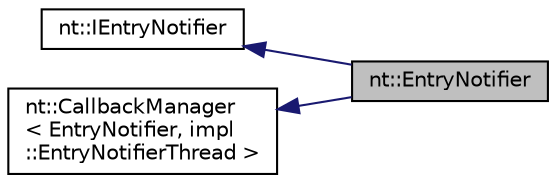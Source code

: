 digraph "nt::EntryNotifier"
{
  edge [fontname="Helvetica",fontsize="10",labelfontname="Helvetica",labelfontsize="10"];
  node [fontname="Helvetica",fontsize="10",shape=record];
  rankdir="LR";
  Node1 [label="nt::EntryNotifier",height=0.2,width=0.4,color="black", fillcolor="grey75", style="filled", fontcolor="black"];
  Node2 -> Node1 [dir="back",color="midnightblue",fontsize="10",style="solid",fontname="Helvetica"];
  Node2 [label="nt::IEntryNotifier",height=0.2,width=0.4,color="black", fillcolor="white", style="filled",URL="$classnt_1_1IEntryNotifier.html"];
  Node3 -> Node1 [dir="back",color="midnightblue",fontsize="10",style="solid",fontname="Helvetica"];
  Node3 [label="nt::CallbackManager\l\< EntryNotifier, impl\l::EntryNotifierThread \>",height=0.2,width=0.4,color="black", fillcolor="white", style="filled",URL="$classnt_1_1CallbackManager.html"];
}
